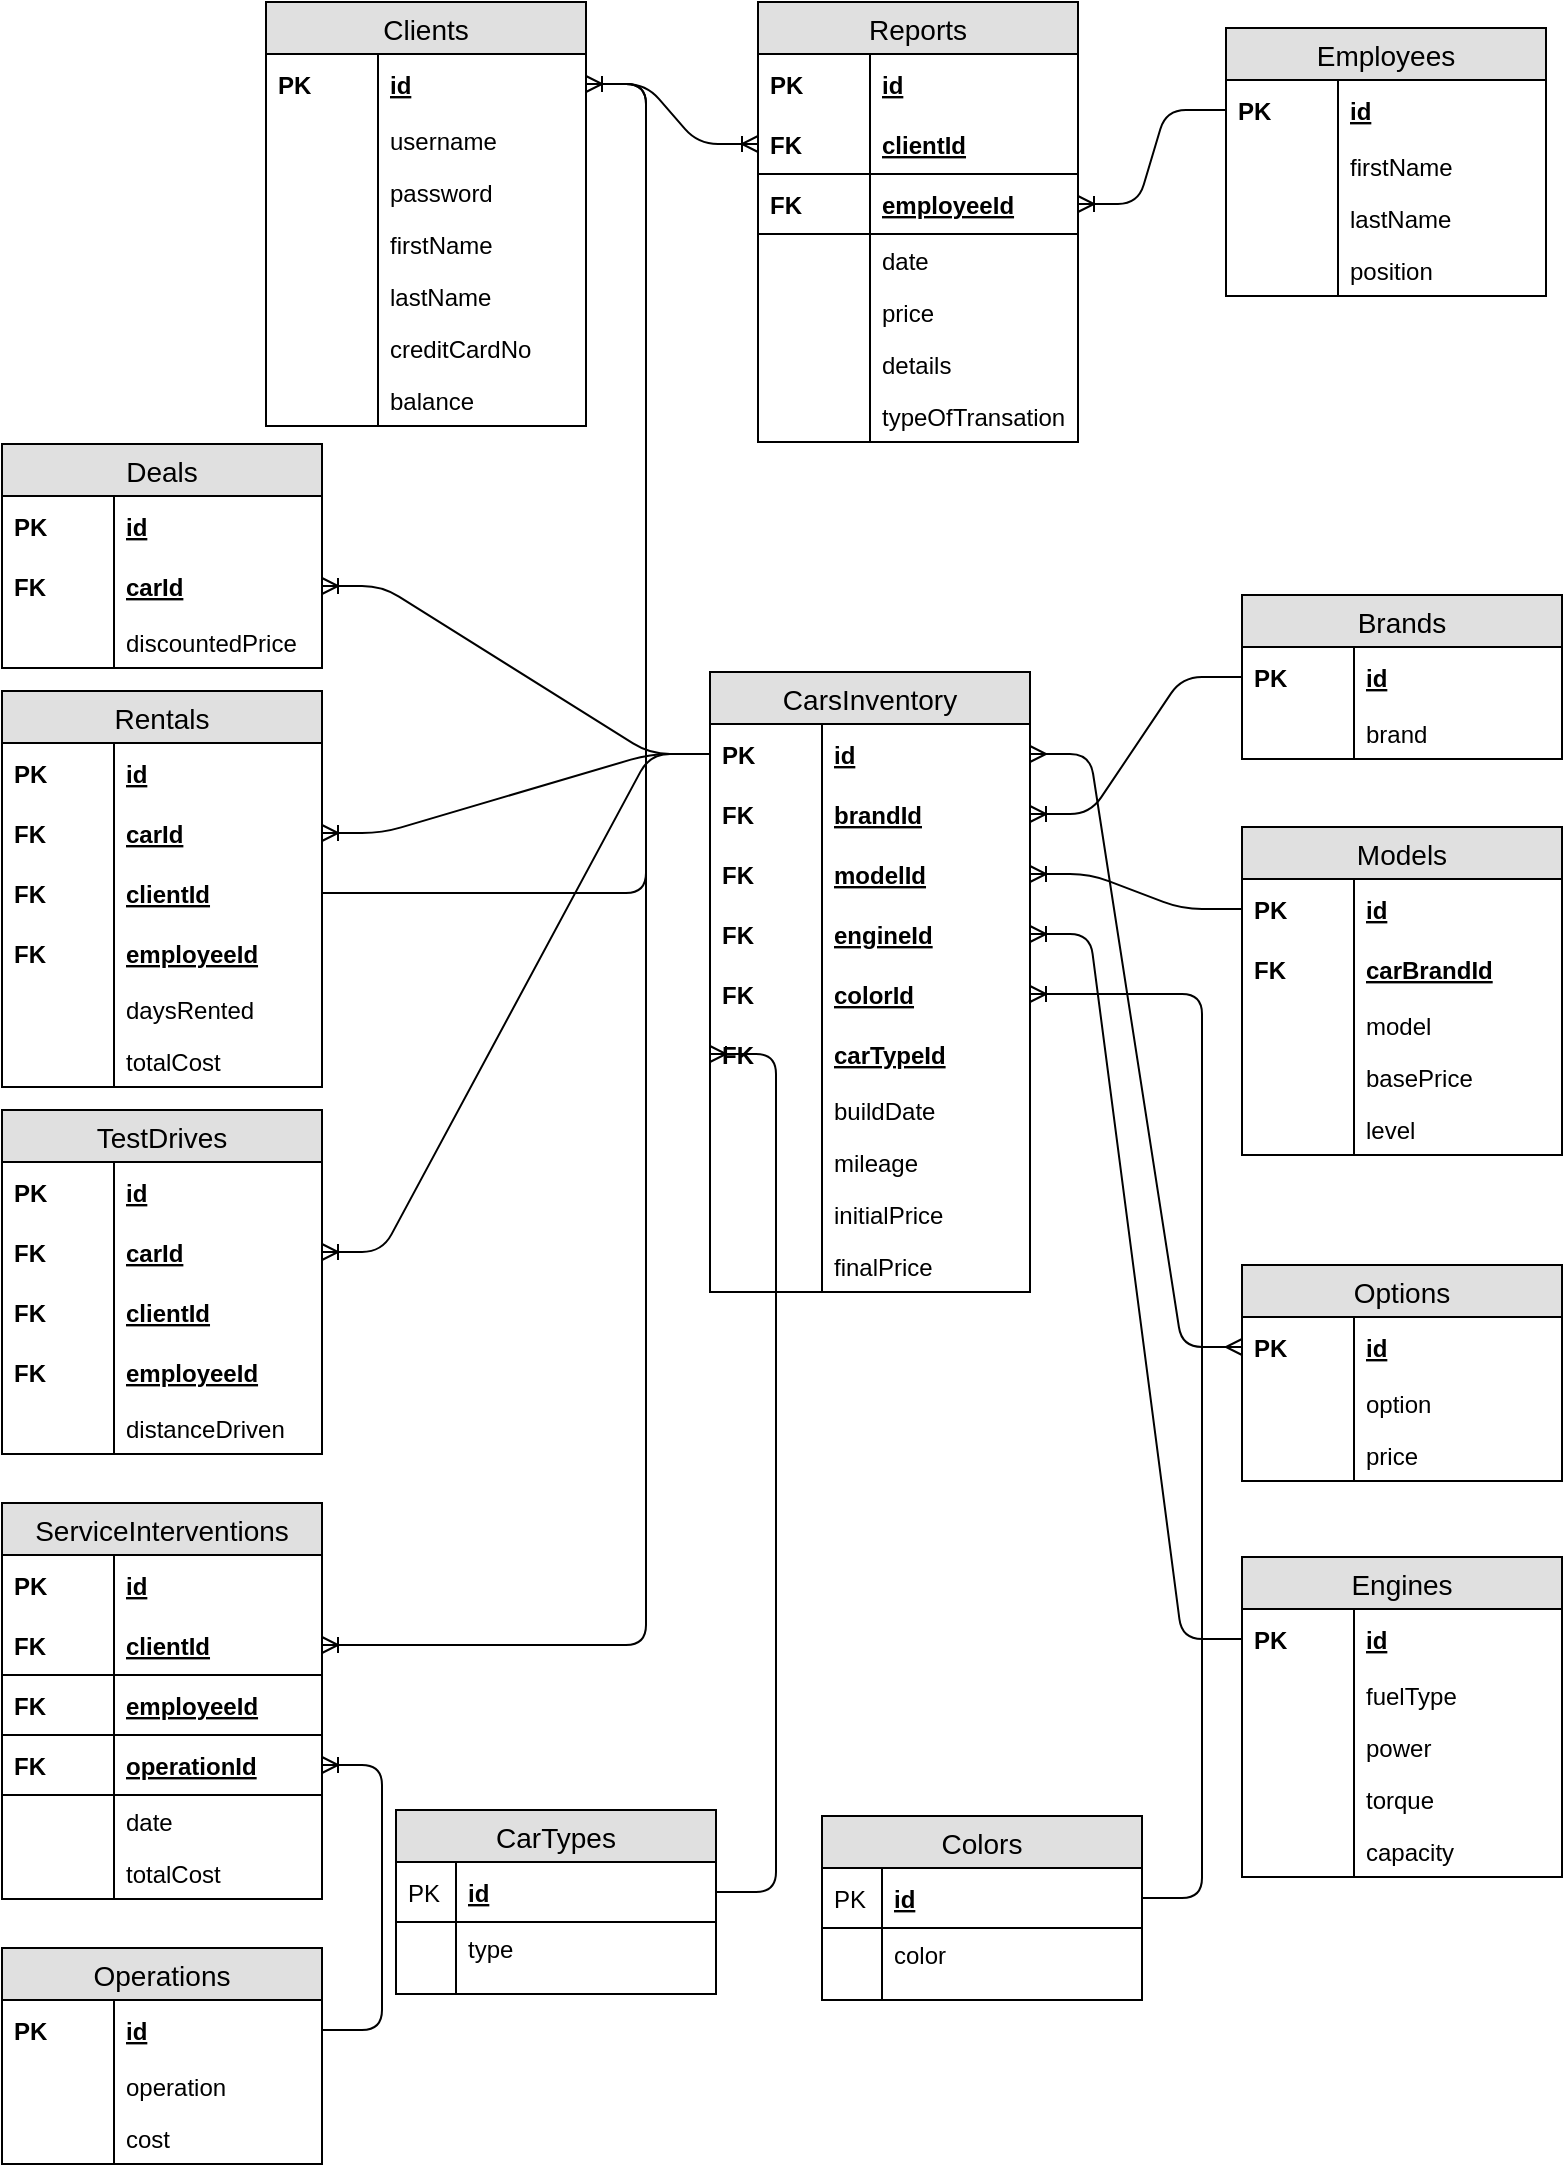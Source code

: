 <mxfile version="10.6.0" type="device"><diagram id="PD2JXmxA2P4d24bD0fUq" name="Page-1"><mxGraphModel dx="1394" dy="764" grid="1" gridSize="10" guides="1" tooltips="1" connect="1" arrows="1" fold="1" page="1" pageScale="1" pageWidth="850" pageHeight="1100" math="0" shadow="0"><root><mxCell id="0"/><mxCell id="1" parent="0"/><mxCell id="Fhsp72yUqhsoBognWgf3-1" value="Clients" style="swimlane;fontStyle=0;childLayout=stackLayout;horizontal=1;startSize=26;fillColor=#e0e0e0;horizontalStack=0;resizeParent=1;resizeParentMax=0;resizeLast=0;collapsible=1;marginBottom=0;swimlaneFillColor=#ffffff;align=center;fontSize=14;" parent="1" vertex="1"><mxGeometry x="170" y="10" width="160" height="212" as="geometry"/></mxCell><mxCell id="Fhsp72yUqhsoBognWgf3-2" value="id" style="shape=partialRectangle;top=0;left=0;right=0;bottom=0;align=left;verticalAlign=middle;fillColor=none;spacingLeft=60;spacingRight=4;overflow=hidden;rotatable=0;points=[[0,0.5],[1,0.5]];portConstraint=eastwest;dropTarget=0;fontStyle=5;fontSize=12;" parent="Fhsp72yUqhsoBognWgf3-1" vertex="1"><mxGeometry y="26" width="160" height="30" as="geometry"/></mxCell><mxCell id="Fhsp72yUqhsoBognWgf3-3" value="PK" style="shape=partialRectangle;fontStyle=1;top=0;left=0;bottom=0;fillColor=none;align=left;verticalAlign=middle;spacingLeft=4;spacingRight=4;overflow=hidden;rotatable=0;points=[];portConstraint=eastwest;part=1;fontSize=12;" parent="Fhsp72yUqhsoBognWgf3-2" vertex="1" connectable="0"><mxGeometry width="56" height="30" as="geometry"/></mxCell><mxCell id="Fhsp72yUqhsoBognWgf3-6" value="username" style="shape=partialRectangle;top=0;left=0;right=0;bottom=0;align=left;verticalAlign=top;fillColor=none;spacingLeft=60;spacingRight=4;overflow=hidden;rotatable=0;points=[[0,0.5],[1,0.5]];portConstraint=eastwest;dropTarget=0;fontSize=12;" parent="Fhsp72yUqhsoBognWgf3-1" vertex="1"><mxGeometry y="56" width="160" height="26" as="geometry"/></mxCell><mxCell id="Fhsp72yUqhsoBognWgf3-7" value="" style="shape=partialRectangle;top=0;left=0;bottom=0;fillColor=none;align=left;verticalAlign=top;spacingLeft=4;spacingRight=4;overflow=hidden;rotatable=0;points=[];portConstraint=eastwest;part=1;fontSize=12;" parent="Fhsp72yUqhsoBognWgf3-6" vertex="1" connectable="0"><mxGeometry width="56" height="26" as="geometry"/></mxCell><mxCell id="Fhsp72yUqhsoBognWgf3-10" value="password" style="shape=partialRectangle;top=0;left=0;right=0;bottom=0;align=left;verticalAlign=top;fillColor=none;spacingLeft=60;spacingRight=4;overflow=hidden;rotatable=0;points=[[0,0.5],[1,0.5]];portConstraint=eastwest;dropTarget=0;fontSize=12;" parent="Fhsp72yUqhsoBognWgf3-1" vertex="1"><mxGeometry y="82" width="160" height="26" as="geometry"/></mxCell><mxCell id="Fhsp72yUqhsoBognWgf3-11" value="" style="shape=partialRectangle;top=0;left=0;bottom=0;fillColor=none;align=left;verticalAlign=top;spacingLeft=4;spacingRight=4;overflow=hidden;rotatable=0;points=[];portConstraint=eastwest;part=1;fontSize=12;" parent="Fhsp72yUqhsoBognWgf3-10" vertex="1" connectable="0"><mxGeometry width="56" height="26" as="geometry"/></mxCell><mxCell id="Fhsp72yUqhsoBognWgf3-159" value="firstName" style="shape=partialRectangle;top=0;left=0;right=0;bottom=0;align=left;verticalAlign=top;fillColor=none;spacingLeft=60;spacingRight=4;overflow=hidden;rotatable=0;points=[[0,0.5],[1,0.5]];portConstraint=eastwest;dropTarget=0;fontSize=12;" parent="Fhsp72yUqhsoBognWgf3-1" vertex="1"><mxGeometry y="108" width="160" height="26" as="geometry"/></mxCell><mxCell id="Fhsp72yUqhsoBognWgf3-160" value="" style="shape=partialRectangle;top=0;left=0;bottom=0;fillColor=none;align=left;verticalAlign=top;spacingLeft=4;spacingRight=4;overflow=hidden;rotatable=0;points=[];portConstraint=eastwest;part=1;fontSize=12;" parent="Fhsp72yUqhsoBognWgf3-159" vertex="1" connectable="0"><mxGeometry width="56" height="26" as="geometry"/></mxCell><mxCell id="HRyBjz6gMj__E_Vn7siA-1" value="lastName" style="shape=partialRectangle;top=0;left=0;right=0;bottom=0;align=left;verticalAlign=top;fillColor=none;spacingLeft=60;spacingRight=4;overflow=hidden;rotatable=0;points=[[0,0.5],[1,0.5]];portConstraint=eastwest;dropTarget=0;fontSize=12;" parent="Fhsp72yUqhsoBognWgf3-1" vertex="1"><mxGeometry y="134" width="160" height="26" as="geometry"/></mxCell><mxCell id="HRyBjz6gMj__E_Vn7siA-2" value="" style="shape=partialRectangle;top=0;left=0;bottom=0;fillColor=none;align=left;verticalAlign=top;spacingLeft=4;spacingRight=4;overflow=hidden;rotatable=0;points=[];portConstraint=eastwest;part=1;fontSize=12;" parent="HRyBjz6gMj__E_Vn7siA-1" vertex="1" connectable="0"><mxGeometry width="56" height="26" as="geometry"/></mxCell><mxCell id="qZ3M2EoHxDgRzxnl5F9l-1" value="creditCardNo" style="shape=partialRectangle;top=0;left=0;right=0;bottom=0;align=left;verticalAlign=top;fillColor=none;spacingLeft=60;spacingRight=4;overflow=hidden;rotatable=0;points=[[0,0.5],[1,0.5]];portConstraint=eastwest;dropTarget=0;fontSize=12;" vertex="1" parent="Fhsp72yUqhsoBognWgf3-1"><mxGeometry y="160" width="160" height="26" as="geometry"/></mxCell><mxCell id="qZ3M2EoHxDgRzxnl5F9l-2" value="" style="shape=partialRectangle;top=0;left=0;bottom=0;fillColor=none;align=left;verticalAlign=top;spacingLeft=4;spacingRight=4;overflow=hidden;rotatable=0;points=[];portConstraint=eastwest;part=1;fontSize=12;" vertex="1" connectable="0" parent="qZ3M2EoHxDgRzxnl5F9l-1"><mxGeometry width="56" height="26" as="geometry"/></mxCell><mxCell id="qZ3M2EoHxDgRzxnl5F9l-3" value="balance" style="shape=partialRectangle;top=0;left=0;right=0;bottom=0;align=left;verticalAlign=top;fillColor=none;spacingLeft=60;spacingRight=4;overflow=hidden;rotatable=0;points=[[0,0.5],[1,0.5]];portConstraint=eastwest;dropTarget=0;fontSize=12;" vertex="1" parent="Fhsp72yUqhsoBognWgf3-1"><mxGeometry y="186" width="160" height="26" as="geometry"/></mxCell><mxCell id="qZ3M2EoHxDgRzxnl5F9l-4" value="" style="shape=partialRectangle;top=0;left=0;bottom=0;fillColor=none;align=left;verticalAlign=top;spacingLeft=4;spacingRight=4;overflow=hidden;rotatable=0;points=[];portConstraint=eastwest;part=1;fontSize=12;" vertex="1" connectable="0" parent="qZ3M2EoHxDgRzxnl5F9l-3"><mxGeometry width="56" height="26" as="geometry"/></mxCell><mxCell id="Fhsp72yUqhsoBognWgf3-12" value="Employees" style="swimlane;fontStyle=0;childLayout=stackLayout;horizontal=1;startSize=26;fillColor=#e0e0e0;horizontalStack=0;resizeParent=1;resizeParentMax=0;resizeLast=0;collapsible=1;marginBottom=0;swimlaneFillColor=#ffffff;align=center;fontSize=14;" parent="1" vertex="1"><mxGeometry x="650" y="23" width="160" height="134" as="geometry"/></mxCell><mxCell id="Fhsp72yUqhsoBognWgf3-13" value="id" style="shape=partialRectangle;top=0;left=0;right=0;bottom=0;align=left;verticalAlign=middle;fillColor=none;spacingLeft=60;spacingRight=4;overflow=hidden;rotatable=0;points=[[0,0.5],[1,0.5]];portConstraint=eastwest;dropTarget=0;fontStyle=5;fontSize=12;" parent="Fhsp72yUqhsoBognWgf3-12" vertex="1"><mxGeometry y="26" width="160" height="30" as="geometry"/></mxCell><mxCell id="Fhsp72yUqhsoBognWgf3-14" value="PK" style="shape=partialRectangle;fontStyle=1;top=0;left=0;bottom=0;fillColor=none;align=left;verticalAlign=middle;spacingLeft=4;spacingRight=4;overflow=hidden;rotatable=0;points=[];portConstraint=eastwest;part=1;fontSize=12;" parent="Fhsp72yUqhsoBognWgf3-13" vertex="1" connectable="0"><mxGeometry width="56" height="30" as="geometry"/></mxCell><mxCell id="Fhsp72yUqhsoBognWgf3-17" value="firstName" style="shape=partialRectangle;top=0;left=0;right=0;bottom=0;align=left;verticalAlign=top;fillColor=none;spacingLeft=60;spacingRight=4;overflow=hidden;rotatable=0;points=[[0,0.5],[1,0.5]];portConstraint=eastwest;dropTarget=0;fontSize=12;" parent="Fhsp72yUqhsoBognWgf3-12" vertex="1"><mxGeometry y="56" width="160" height="26" as="geometry"/></mxCell><mxCell id="Fhsp72yUqhsoBognWgf3-18" value="" style="shape=partialRectangle;top=0;left=0;bottom=0;fillColor=none;align=left;verticalAlign=top;spacingLeft=4;spacingRight=4;overflow=hidden;rotatable=0;points=[];portConstraint=eastwest;part=1;fontSize=12;" parent="Fhsp72yUqhsoBognWgf3-17" vertex="1" connectable="0"><mxGeometry width="56" height="26" as="geometry"/></mxCell><mxCell id="Fhsp72yUqhsoBognWgf3-19" value="lastName" style="shape=partialRectangle;top=0;left=0;right=0;bottom=0;align=left;verticalAlign=top;fillColor=none;spacingLeft=60;spacingRight=4;overflow=hidden;rotatable=0;points=[[0,0.5],[1,0.5]];portConstraint=eastwest;dropTarget=0;fontSize=12;" parent="Fhsp72yUqhsoBognWgf3-12" vertex="1"><mxGeometry y="82" width="160" height="26" as="geometry"/></mxCell><mxCell id="Fhsp72yUqhsoBognWgf3-20" value="" style="shape=partialRectangle;top=0;left=0;bottom=0;fillColor=none;align=left;verticalAlign=top;spacingLeft=4;spacingRight=4;overflow=hidden;rotatable=0;points=[];portConstraint=eastwest;part=1;fontSize=12;" parent="Fhsp72yUqhsoBognWgf3-19" vertex="1" connectable="0"><mxGeometry width="56" height="26" as="geometry"/></mxCell><mxCell id="HRyBjz6gMj__E_Vn7siA-3" value="position" style="shape=partialRectangle;top=0;left=0;right=0;bottom=0;align=left;verticalAlign=top;fillColor=none;spacingLeft=60;spacingRight=4;overflow=hidden;rotatable=0;points=[[0,0.5],[1,0.5]];portConstraint=eastwest;dropTarget=0;fontSize=12;" parent="Fhsp72yUqhsoBognWgf3-12" vertex="1"><mxGeometry y="108" width="160" height="26" as="geometry"/></mxCell><mxCell id="HRyBjz6gMj__E_Vn7siA-4" value="" style="shape=partialRectangle;top=0;left=0;bottom=0;fillColor=none;align=left;verticalAlign=top;spacingLeft=4;spacingRight=4;overflow=hidden;rotatable=0;points=[];portConstraint=eastwest;part=1;fontSize=12;" parent="HRyBjz6gMj__E_Vn7siA-3" vertex="1" connectable="0"><mxGeometry width="56" height="26" as="geometry"/></mxCell><mxCell id="Fhsp72yUqhsoBognWgf3-21" value="CarsInventory" style="swimlane;fontStyle=0;childLayout=stackLayout;horizontal=1;startSize=26;fillColor=#e0e0e0;horizontalStack=0;resizeParent=1;resizeParentMax=0;resizeLast=0;collapsible=1;marginBottom=0;swimlaneFillColor=#ffffff;align=center;fontSize=14;" parent="1" vertex="1"><mxGeometry x="392" y="345" width="160" height="310" as="geometry"/></mxCell><mxCell id="Fhsp72yUqhsoBognWgf3-22" value="id" style="shape=partialRectangle;top=0;left=0;right=0;bottom=0;align=left;verticalAlign=middle;fillColor=none;spacingLeft=60;spacingRight=4;overflow=hidden;rotatable=0;points=[[0,0.5],[1,0.5]];portConstraint=eastwest;dropTarget=0;fontStyle=5;fontSize=12;" parent="Fhsp72yUqhsoBognWgf3-21" vertex="1"><mxGeometry y="26" width="160" height="30" as="geometry"/></mxCell><mxCell id="Fhsp72yUqhsoBognWgf3-23" value="PK" style="shape=partialRectangle;fontStyle=1;top=0;left=0;bottom=0;fillColor=none;align=left;verticalAlign=middle;spacingLeft=4;spacingRight=4;overflow=hidden;rotatable=0;points=[];portConstraint=eastwest;part=1;fontSize=12;" parent="Fhsp72yUqhsoBognWgf3-22" vertex="1" connectable="0"><mxGeometry width="56" height="30" as="geometry"/></mxCell><mxCell id="Fhsp72yUqhsoBognWgf3-57" value="brandId" style="shape=partialRectangle;top=0;left=0;right=0;bottom=0;align=left;verticalAlign=middle;fillColor=none;spacingLeft=60;spacingRight=4;overflow=hidden;rotatable=0;points=[[0,0.5],[1,0.5]];portConstraint=eastwest;dropTarget=0;fontStyle=5;fontSize=12;" parent="Fhsp72yUqhsoBognWgf3-21" vertex="1"><mxGeometry y="56" width="160" height="30" as="geometry"/></mxCell><mxCell id="Fhsp72yUqhsoBognWgf3-58" value="FK" style="shape=partialRectangle;fontStyle=1;top=0;left=0;bottom=0;fillColor=none;align=left;verticalAlign=middle;spacingLeft=4;spacingRight=4;overflow=hidden;rotatable=0;points=[];portConstraint=eastwest;part=1;fontSize=12;" parent="Fhsp72yUqhsoBognWgf3-57" vertex="1" connectable="0"><mxGeometry width="56" height="30" as="geometry"/></mxCell><mxCell id="Fhsp72yUqhsoBognWgf3-59" value="modelId" style="shape=partialRectangle;top=0;left=0;right=0;bottom=0;align=left;verticalAlign=middle;fillColor=none;spacingLeft=60;spacingRight=4;overflow=hidden;rotatable=0;points=[[0,0.5],[1,0.5]];portConstraint=eastwest;dropTarget=0;fontStyle=5;fontSize=12;" parent="Fhsp72yUqhsoBognWgf3-21" vertex="1"><mxGeometry y="86" width="160" height="30" as="geometry"/></mxCell><mxCell id="Fhsp72yUqhsoBognWgf3-60" value="FK" style="shape=partialRectangle;fontStyle=1;top=0;left=0;bottom=0;fillColor=none;align=left;verticalAlign=middle;spacingLeft=4;spacingRight=4;overflow=hidden;rotatable=0;points=[];portConstraint=eastwest;part=1;fontSize=12;" parent="Fhsp72yUqhsoBognWgf3-59" vertex="1" connectable="0"><mxGeometry width="56" height="30" as="geometry"/></mxCell><mxCell id="Fhsp72yUqhsoBognWgf3-61" value="engineId" style="shape=partialRectangle;top=0;left=0;right=0;bottom=0;align=left;verticalAlign=middle;fillColor=none;spacingLeft=60;spacingRight=4;overflow=hidden;rotatable=0;points=[[0,0.5],[1,0.5]];portConstraint=eastwest;dropTarget=0;fontStyle=5;fontSize=12;" parent="Fhsp72yUqhsoBognWgf3-21" vertex="1"><mxGeometry y="116" width="160" height="30" as="geometry"/></mxCell><mxCell id="Fhsp72yUqhsoBognWgf3-62" value="FK" style="shape=partialRectangle;fontStyle=1;top=0;left=0;bottom=0;fillColor=none;align=left;verticalAlign=middle;spacingLeft=4;spacingRight=4;overflow=hidden;rotatable=0;points=[];portConstraint=eastwest;part=1;fontSize=12;" parent="Fhsp72yUqhsoBognWgf3-61" vertex="1" connectable="0"><mxGeometry width="56" height="30" as="geometry"/></mxCell><mxCell id="Fhsp72yUqhsoBognWgf3-76" value="colorId" style="shape=partialRectangle;top=0;left=0;right=0;bottom=0;align=left;verticalAlign=middle;fillColor=none;spacingLeft=60;spacingRight=4;overflow=hidden;rotatable=0;points=[[0,0.5],[1,0.5]];portConstraint=eastwest;dropTarget=0;fontStyle=5;fontSize=12;" parent="Fhsp72yUqhsoBognWgf3-21" vertex="1"><mxGeometry y="146" width="160" height="30" as="geometry"/></mxCell><mxCell id="Fhsp72yUqhsoBognWgf3-77" value="FK" style="shape=partialRectangle;fontStyle=1;top=0;left=0;bottom=0;fillColor=none;align=left;verticalAlign=middle;spacingLeft=4;spacingRight=4;overflow=hidden;rotatable=0;points=[];portConstraint=eastwest;part=1;fontSize=12;" parent="Fhsp72yUqhsoBognWgf3-76" vertex="1" connectable="0"><mxGeometry width="56" height="30" as="geometry"/></mxCell><mxCell id="Fhsp72yUqhsoBognWgf3-78" value="carTypeId" style="shape=partialRectangle;top=0;left=0;right=0;bottom=0;align=left;verticalAlign=middle;fillColor=none;spacingLeft=60;spacingRight=4;overflow=hidden;rotatable=0;points=[[0,0.5],[1,0.5]];portConstraint=eastwest;dropTarget=0;fontStyle=5;fontSize=12;" parent="Fhsp72yUqhsoBognWgf3-21" vertex="1"><mxGeometry y="176" width="160" height="30" as="geometry"/></mxCell><mxCell id="Fhsp72yUqhsoBognWgf3-79" value="FK" style="shape=partialRectangle;fontStyle=1;top=0;left=0;bottom=0;fillColor=none;align=left;verticalAlign=middle;spacingLeft=4;spacingRight=4;overflow=hidden;rotatable=0;points=[];portConstraint=eastwest;part=1;fontSize=12;" parent="Fhsp72yUqhsoBognWgf3-78" vertex="1" connectable="0"><mxGeometry width="56" height="30" as="geometry"/></mxCell><mxCell id="Fhsp72yUqhsoBognWgf3-26" value="buildDate" style="shape=partialRectangle;top=0;left=0;right=0;bottom=0;align=left;verticalAlign=top;fillColor=none;spacingLeft=60;spacingRight=4;overflow=hidden;rotatable=0;points=[[0,0.5],[1,0.5]];portConstraint=eastwest;dropTarget=0;fontSize=12;" parent="Fhsp72yUqhsoBognWgf3-21" vertex="1"><mxGeometry y="206" width="160" height="26" as="geometry"/></mxCell><mxCell id="Fhsp72yUqhsoBognWgf3-27" value="" style="shape=partialRectangle;top=0;left=0;bottom=0;fillColor=none;align=left;verticalAlign=top;spacingLeft=4;spacingRight=4;overflow=hidden;rotatable=0;points=[];portConstraint=eastwest;part=1;fontSize=12;" parent="Fhsp72yUqhsoBognWgf3-26" vertex="1" connectable="0"><mxGeometry width="56" height="26" as="geometry"/></mxCell><mxCell id="Fhsp72yUqhsoBognWgf3-74" value="mileage" style="shape=partialRectangle;top=0;left=0;right=0;bottom=0;align=left;verticalAlign=top;fillColor=none;spacingLeft=60;spacingRight=4;overflow=hidden;rotatable=0;points=[[0,0.5],[1,0.5]];portConstraint=eastwest;dropTarget=0;fontSize=12;" parent="Fhsp72yUqhsoBognWgf3-21" vertex="1"><mxGeometry y="232" width="160" height="26" as="geometry"/></mxCell><mxCell id="Fhsp72yUqhsoBognWgf3-75" value="" style="shape=partialRectangle;top=0;left=0;bottom=0;fillColor=none;align=left;verticalAlign=top;spacingLeft=4;spacingRight=4;overflow=hidden;rotatable=0;points=[];portConstraint=eastwest;part=1;fontSize=12;" parent="Fhsp72yUqhsoBognWgf3-74" vertex="1" connectable="0"><mxGeometry width="56" height="26" as="geometry"/></mxCell><mxCell id="Fhsp72yUqhsoBognWgf3-80" value="initialPrice" style="shape=partialRectangle;top=0;left=0;right=0;bottom=0;align=left;verticalAlign=top;fillColor=none;spacingLeft=60;spacingRight=4;overflow=hidden;rotatable=0;points=[[0,0.5],[1,0.5]];portConstraint=eastwest;dropTarget=0;fontSize=12;" parent="Fhsp72yUqhsoBognWgf3-21" vertex="1"><mxGeometry y="258" width="160" height="26" as="geometry"/></mxCell><mxCell id="Fhsp72yUqhsoBognWgf3-81" value="" style="shape=partialRectangle;top=0;left=0;bottom=0;fillColor=none;align=left;verticalAlign=top;spacingLeft=4;spacingRight=4;overflow=hidden;rotatable=0;points=[];portConstraint=eastwest;part=1;fontSize=12;" parent="Fhsp72yUqhsoBognWgf3-80" vertex="1" connectable="0"><mxGeometry width="56" height="26" as="geometry"/></mxCell><mxCell id="Fhsp72yUqhsoBognWgf3-82" value="finalPrice" style="shape=partialRectangle;top=0;left=0;right=0;bottom=0;align=left;verticalAlign=top;fillColor=none;spacingLeft=60;spacingRight=4;overflow=hidden;rotatable=0;points=[[0,0.5],[1,0.5]];portConstraint=eastwest;dropTarget=0;fontSize=12;" parent="Fhsp72yUqhsoBognWgf3-21" vertex="1"><mxGeometry y="284" width="160" height="26" as="geometry"/></mxCell><mxCell id="Fhsp72yUqhsoBognWgf3-83" value="" style="shape=partialRectangle;top=0;left=0;bottom=0;fillColor=none;align=left;verticalAlign=top;spacingLeft=4;spacingRight=4;overflow=hidden;rotatable=0;points=[];portConstraint=eastwest;part=1;fontSize=12;" parent="Fhsp72yUqhsoBognWgf3-82" vertex="1" connectable="0"><mxGeometry width="56" height="26" as="geometry"/></mxCell><mxCell id="Fhsp72yUqhsoBognWgf3-28" value="Brands" style="swimlane;fontStyle=0;childLayout=stackLayout;horizontal=1;startSize=26;fillColor=#e0e0e0;horizontalStack=0;resizeParent=1;resizeParentMax=0;resizeLast=0;collapsible=1;marginBottom=0;swimlaneFillColor=#ffffff;align=center;fontSize=14;" parent="1" vertex="1"><mxGeometry x="658" y="306.5" width="160" height="82" as="geometry"/></mxCell><mxCell id="Fhsp72yUqhsoBognWgf3-29" value="id" style="shape=partialRectangle;top=0;left=0;right=0;bottom=0;align=left;verticalAlign=middle;fillColor=none;spacingLeft=60;spacingRight=4;overflow=hidden;rotatable=0;points=[[0,0.5],[1,0.5]];portConstraint=eastwest;dropTarget=0;fontStyle=5;fontSize=12;" parent="Fhsp72yUqhsoBognWgf3-28" vertex="1"><mxGeometry y="26" width="160" height="30" as="geometry"/></mxCell><mxCell id="Fhsp72yUqhsoBognWgf3-30" value="PK" style="shape=partialRectangle;fontStyle=1;top=0;left=0;bottom=0;fillColor=none;align=left;verticalAlign=middle;spacingLeft=4;spacingRight=4;overflow=hidden;rotatable=0;points=[];portConstraint=eastwest;part=1;fontSize=12;" parent="Fhsp72yUqhsoBognWgf3-29" vertex="1" connectable="0"><mxGeometry width="56" height="30" as="geometry"/></mxCell><mxCell id="Fhsp72yUqhsoBognWgf3-33" value="brand" style="shape=partialRectangle;top=0;left=0;right=0;bottom=0;align=left;verticalAlign=top;fillColor=none;spacingLeft=60;spacingRight=4;overflow=hidden;rotatable=0;points=[[0,0.5],[1,0.5]];portConstraint=eastwest;dropTarget=0;fontSize=12;" parent="Fhsp72yUqhsoBognWgf3-28" vertex="1"><mxGeometry y="56" width="160" height="26" as="geometry"/></mxCell><mxCell id="Fhsp72yUqhsoBognWgf3-34" value="" style="shape=partialRectangle;top=0;left=0;bottom=0;fillColor=none;align=left;verticalAlign=top;spacingLeft=4;spacingRight=4;overflow=hidden;rotatable=0;points=[];portConstraint=eastwest;part=1;fontSize=12;" parent="Fhsp72yUqhsoBognWgf3-33" vertex="1" connectable="0"><mxGeometry width="56" height="26" as="geometry"/></mxCell><mxCell id="Fhsp72yUqhsoBognWgf3-35" value="Models" style="swimlane;fontStyle=0;childLayout=stackLayout;horizontal=1;startSize=26;fillColor=#e0e0e0;horizontalStack=0;resizeParent=1;resizeParentMax=0;resizeLast=0;collapsible=1;marginBottom=0;swimlaneFillColor=#ffffff;align=center;fontSize=14;" parent="1" vertex="1"><mxGeometry x="658" y="422.5" width="160" height="164" as="geometry"/></mxCell><mxCell id="Fhsp72yUqhsoBognWgf3-36" value="id" style="shape=partialRectangle;top=0;left=0;right=0;bottom=0;align=left;verticalAlign=middle;fillColor=none;spacingLeft=60;spacingRight=4;overflow=hidden;rotatable=0;points=[[0,0.5],[1,0.5]];portConstraint=eastwest;dropTarget=0;fontStyle=5;fontSize=12;" parent="Fhsp72yUqhsoBognWgf3-35" vertex="1"><mxGeometry y="26" width="160" height="30" as="geometry"/></mxCell><mxCell id="Fhsp72yUqhsoBognWgf3-37" value="PK" style="shape=partialRectangle;fontStyle=1;top=0;left=0;bottom=0;fillColor=none;align=left;verticalAlign=middle;spacingLeft=4;spacingRight=4;overflow=hidden;rotatable=0;points=[];portConstraint=eastwest;part=1;fontSize=12;" parent="Fhsp72yUqhsoBognWgf3-36" vertex="1" connectable="0"><mxGeometry width="56" height="30" as="geometry"/></mxCell><mxCell id="Fhsp72yUqhsoBognWgf3-42" value="carBrandId" style="shape=partialRectangle;top=0;left=0;right=0;bottom=0;align=left;verticalAlign=middle;fillColor=none;spacingLeft=60;spacingRight=4;overflow=hidden;rotatable=0;points=[[0,0.5],[1,0.5]];portConstraint=eastwest;dropTarget=0;fontStyle=5;fontSize=12;" parent="Fhsp72yUqhsoBognWgf3-35" vertex="1"><mxGeometry y="56" width="160" height="30" as="geometry"/></mxCell><mxCell id="Fhsp72yUqhsoBognWgf3-43" value="FK" style="shape=partialRectangle;fontStyle=1;top=0;left=0;bottom=0;fillColor=none;align=left;verticalAlign=middle;spacingLeft=4;spacingRight=4;overflow=hidden;rotatable=0;points=[];portConstraint=eastwest;part=1;fontSize=12;" parent="Fhsp72yUqhsoBognWgf3-42" vertex="1" connectable="0"><mxGeometry width="56" height="30" as="geometry"/></mxCell><mxCell id="Fhsp72yUqhsoBognWgf3-40" value="model" style="shape=partialRectangle;top=0;left=0;right=0;bottom=0;align=left;verticalAlign=top;fillColor=none;spacingLeft=60;spacingRight=4;overflow=hidden;rotatable=0;points=[[0,0.5],[1,0.5]];portConstraint=eastwest;dropTarget=0;fontSize=12;" parent="Fhsp72yUqhsoBognWgf3-35" vertex="1"><mxGeometry y="86" width="160" height="26" as="geometry"/></mxCell><mxCell id="Fhsp72yUqhsoBognWgf3-41" value="" style="shape=partialRectangle;top=0;left=0;bottom=0;fillColor=none;align=left;verticalAlign=top;spacingLeft=4;spacingRight=4;overflow=hidden;rotatable=0;points=[];portConstraint=eastwest;part=1;fontSize=12;" parent="Fhsp72yUqhsoBognWgf3-40" vertex="1" connectable="0"><mxGeometry width="56" height="26" as="geometry"/></mxCell><mxCell id="Fhsp72yUqhsoBognWgf3-150" value="basePrice" style="shape=partialRectangle;top=0;left=0;right=0;bottom=0;align=left;verticalAlign=top;fillColor=none;spacingLeft=60;spacingRight=4;overflow=hidden;rotatable=0;points=[[0,0.5],[1,0.5]];portConstraint=eastwest;dropTarget=0;fontSize=12;" parent="Fhsp72yUqhsoBognWgf3-35" vertex="1"><mxGeometry y="112" width="160" height="26" as="geometry"/></mxCell><mxCell id="Fhsp72yUqhsoBognWgf3-151" value="" style="shape=partialRectangle;top=0;left=0;bottom=0;fillColor=none;align=left;verticalAlign=top;spacingLeft=4;spacingRight=4;overflow=hidden;rotatable=0;points=[];portConstraint=eastwest;part=1;fontSize=12;" parent="Fhsp72yUqhsoBognWgf3-150" vertex="1" connectable="0"><mxGeometry width="56" height="26" as="geometry"/></mxCell><mxCell id="hEeUkQc88H67avdMXDCV-1" value="level" style="shape=partialRectangle;top=0;left=0;right=0;bottom=0;align=left;verticalAlign=top;fillColor=none;spacingLeft=60;spacingRight=4;overflow=hidden;rotatable=0;points=[[0,0.5],[1,0.5]];portConstraint=eastwest;dropTarget=0;fontSize=12;" parent="Fhsp72yUqhsoBognWgf3-35" vertex="1"><mxGeometry y="138" width="160" height="26" as="geometry"/></mxCell><mxCell id="hEeUkQc88H67avdMXDCV-2" value="" style="shape=partialRectangle;top=0;left=0;bottom=0;fillColor=none;align=left;verticalAlign=top;spacingLeft=4;spacingRight=4;overflow=hidden;rotatable=0;points=[];portConstraint=eastwest;part=1;fontSize=12;" parent="hEeUkQc88H67avdMXDCV-1" vertex="1" connectable="0"><mxGeometry width="56" height="26" as="geometry"/></mxCell><mxCell id="Fhsp72yUqhsoBognWgf3-44" value="Options" style="swimlane;fontStyle=0;childLayout=stackLayout;horizontal=1;startSize=26;fillColor=#e0e0e0;horizontalStack=0;resizeParent=1;resizeParentMax=0;resizeLast=0;collapsible=1;marginBottom=0;swimlaneFillColor=#ffffff;align=center;fontSize=14;" parent="1" vertex="1"><mxGeometry x="658" y="641.5" width="160" height="108" as="geometry"/></mxCell><mxCell id="Fhsp72yUqhsoBognWgf3-45" value="id" style="shape=partialRectangle;top=0;left=0;right=0;bottom=0;align=left;verticalAlign=middle;fillColor=none;spacingLeft=60;spacingRight=4;overflow=hidden;rotatable=0;points=[[0,0.5],[1,0.5]];portConstraint=eastwest;dropTarget=0;fontStyle=5;fontSize=12;" parent="Fhsp72yUqhsoBognWgf3-44" vertex="1"><mxGeometry y="26" width="160" height="30" as="geometry"/></mxCell><mxCell id="Fhsp72yUqhsoBognWgf3-46" value="PK" style="shape=partialRectangle;fontStyle=1;top=0;left=0;bottom=0;fillColor=none;align=left;verticalAlign=middle;spacingLeft=4;spacingRight=4;overflow=hidden;rotatable=0;points=[];portConstraint=eastwest;part=1;fontSize=12;" parent="Fhsp72yUqhsoBognWgf3-45" vertex="1" connectable="0"><mxGeometry width="56" height="30" as="geometry"/></mxCell><mxCell id="Fhsp72yUqhsoBognWgf3-49" value="option" style="shape=partialRectangle;top=0;left=0;right=0;bottom=0;align=left;verticalAlign=top;fillColor=none;spacingLeft=60;spacingRight=4;overflow=hidden;rotatable=0;points=[[0,0.5],[1,0.5]];portConstraint=eastwest;dropTarget=0;fontSize=12;" parent="Fhsp72yUqhsoBognWgf3-44" vertex="1"><mxGeometry y="56" width="160" height="26" as="geometry"/></mxCell><mxCell id="Fhsp72yUqhsoBognWgf3-50" value="" style="shape=partialRectangle;top=0;left=0;bottom=0;fillColor=none;align=left;verticalAlign=top;spacingLeft=4;spacingRight=4;overflow=hidden;rotatable=0;points=[];portConstraint=eastwest;part=1;fontSize=12;" parent="Fhsp72yUqhsoBognWgf3-49" vertex="1" connectable="0"><mxGeometry width="56" height="26" as="geometry"/></mxCell><mxCell id="Fhsp72yUqhsoBognWgf3-51" value="price" style="shape=partialRectangle;top=0;left=0;right=0;bottom=0;align=left;verticalAlign=top;fillColor=none;spacingLeft=60;spacingRight=4;overflow=hidden;rotatable=0;points=[[0,0.5],[1,0.5]];portConstraint=eastwest;dropTarget=0;fontSize=12;" parent="Fhsp72yUqhsoBognWgf3-44" vertex="1"><mxGeometry y="82" width="160" height="26" as="geometry"/></mxCell><mxCell id="Fhsp72yUqhsoBognWgf3-52" value="" style="shape=partialRectangle;top=0;left=0;bottom=0;fillColor=none;align=left;verticalAlign=top;spacingLeft=4;spacingRight=4;overflow=hidden;rotatable=0;points=[];portConstraint=eastwest;part=1;fontSize=12;" parent="Fhsp72yUqhsoBognWgf3-51" vertex="1" connectable="0"><mxGeometry width="56" height="26" as="geometry"/></mxCell><mxCell id="Fhsp72yUqhsoBognWgf3-84" value="Deals" style="swimlane;fontStyle=0;childLayout=stackLayout;horizontal=1;startSize=26;fillColor=#e0e0e0;horizontalStack=0;resizeParent=1;resizeParentMax=0;resizeLast=0;collapsible=1;marginBottom=0;swimlaneFillColor=#ffffff;align=center;fontSize=14;" parent="1" vertex="1"><mxGeometry x="38" y="231" width="160" height="112" as="geometry"/></mxCell><mxCell id="Fhsp72yUqhsoBognWgf3-85" value="id" style="shape=partialRectangle;top=0;left=0;right=0;bottom=0;align=left;verticalAlign=middle;fillColor=none;spacingLeft=60;spacingRight=4;overflow=hidden;rotatable=0;points=[[0,0.5],[1,0.5]];portConstraint=eastwest;dropTarget=0;fontStyle=5;fontSize=12;" parent="Fhsp72yUqhsoBognWgf3-84" vertex="1"><mxGeometry y="26" width="160" height="30" as="geometry"/></mxCell><mxCell id="Fhsp72yUqhsoBognWgf3-86" value="PK" style="shape=partialRectangle;fontStyle=1;top=0;left=0;bottom=0;fillColor=none;align=left;verticalAlign=middle;spacingLeft=4;spacingRight=4;overflow=hidden;rotatable=0;points=[];portConstraint=eastwest;part=1;fontSize=12;" parent="Fhsp72yUqhsoBognWgf3-85" vertex="1" connectable="0"><mxGeometry width="56" height="30" as="geometry"/></mxCell><mxCell id="Fhsp72yUqhsoBognWgf3-98" value="carId" style="shape=partialRectangle;top=0;left=0;right=0;bottom=0;align=left;verticalAlign=middle;fillColor=none;spacingLeft=60;spacingRight=4;overflow=hidden;rotatable=0;points=[[0,0.5],[1,0.5]];portConstraint=eastwest;dropTarget=0;fontStyle=5;fontSize=12;" parent="Fhsp72yUqhsoBognWgf3-84" vertex="1"><mxGeometry y="56" width="160" height="30" as="geometry"/></mxCell><mxCell id="Fhsp72yUqhsoBognWgf3-99" value="FK" style="shape=partialRectangle;fontStyle=1;top=0;left=0;bottom=0;fillColor=none;align=left;verticalAlign=middle;spacingLeft=4;spacingRight=4;overflow=hidden;rotatable=0;points=[];portConstraint=eastwest;part=1;fontSize=12;" parent="Fhsp72yUqhsoBognWgf3-98" vertex="1" connectable="0"><mxGeometry width="56" height="30" as="geometry"/></mxCell><mxCell id="Fhsp72yUqhsoBognWgf3-89" value="discountedPrice" style="shape=partialRectangle;top=0;left=0;right=0;bottom=0;align=left;verticalAlign=top;fillColor=none;spacingLeft=60;spacingRight=4;overflow=hidden;rotatable=0;points=[[0,0.5],[1,0.5]];portConstraint=eastwest;dropTarget=0;fontSize=12;" parent="Fhsp72yUqhsoBognWgf3-84" vertex="1"><mxGeometry y="86" width="160" height="26" as="geometry"/></mxCell><mxCell id="Fhsp72yUqhsoBognWgf3-90" value="" style="shape=partialRectangle;top=0;left=0;bottom=0;fillColor=none;align=left;verticalAlign=top;spacingLeft=4;spacingRight=4;overflow=hidden;rotatable=0;points=[];portConstraint=eastwest;part=1;fontSize=12;" parent="Fhsp72yUqhsoBognWgf3-89" vertex="1" connectable="0"><mxGeometry width="56" height="26" as="geometry"/></mxCell><mxCell id="Fhsp72yUqhsoBognWgf3-91" value="Rentals" style="swimlane;fontStyle=0;childLayout=stackLayout;horizontal=1;startSize=26;fillColor=#e0e0e0;horizontalStack=0;resizeParent=1;resizeParentMax=0;resizeLast=0;collapsible=1;marginBottom=0;swimlaneFillColor=#ffffff;align=center;fontSize=14;" parent="1" vertex="1"><mxGeometry x="38" y="354.5" width="160" height="198" as="geometry"/></mxCell><mxCell id="Fhsp72yUqhsoBognWgf3-92" value="id" style="shape=partialRectangle;top=0;left=0;right=0;bottom=0;align=left;verticalAlign=middle;fillColor=none;spacingLeft=60;spacingRight=4;overflow=hidden;rotatable=0;points=[[0,0.5],[1,0.5]];portConstraint=eastwest;dropTarget=0;fontStyle=5;fontSize=12;" parent="Fhsp72yUqhsoBognWgf3-91" vertex="1"><mxGeometry y="26" width="160" height="30" as="geometry"/></mxCell><mxCell id="Fhsp72yUqhsoBognWgf3-93" value="PK" style="shape=partialRectangle;fontStyle=1;top=0;left=0;bottom=0;fillColor=none;align=left;verticalAlign=middle;spacingLeft=4;spacingRight=4;overflow=hidden;rotatable=0;points=[];portConstraint=eastwest;part=1;fontSize=12;" parent="Fhsp72yUqhsoBognWgf3-92" vertex="1" connectable="0"><mxGeometry width="56" height="30" as="geometry"/></mxCell><mxCell id="Fhsp72yUqhsoBognWgf3-100" value="carId" style="shape=partialRectangle;top=0;left=0;right=0;bottom=0;align=left;verticalAlign=middle;fillColor=none;spacingLeft=60;spacingRight=4;overflow=hidden;rotatable=0;points=[[0,0.5],[1,0.5]];portConstraint=eastwest;dropTarget=0;fontStyle=5;fontSize=12;" parent="Fhsp72yUqhsoBognWgf3-91" vertex="1"><mxGeometry y="56" width="160" height="30" as="geometry"/></mxCell><mxCell id="Fhsp72yUqhsoBognWgf3-101" value="FK" style="shape=partialRectangle;fontStyle=1;top=0;left=0;bottom=0;fillColor=none;align=left;verticalAlign=middle;spacingLeft=4;spacingRight=4;overflow=hidden;rotatable=0;points=[];portConstraint=eastwest;part=1;fontSize=12;" parent="Fhsp72yUqhsoBognWgf3-100" vertex="1" connectable="0"><mxGeometry width="56" height="30" as="geometry"/></mxCell><mxCell id="HRyBjz6gMj__E_Vn7siA-9" value="clientId" style="shape=partialRectangle;top=0;left=0;right=0;bottom=0;align=left;verticalAlign=middle;fillColor=none;spacingLeft=60;spacingRight=4;overflow=hidden;rotatable=0;points=[[0,0.5],[1,0.5]];portConstraint=eastwest;dropTarget=0;fontStyle=5;fontSize=12;" parent="Fhsp72yUqhsoBognWgf3-91" vertex="1"><mxGeometry y="86" width="160" height="30" as="geometry"/></mxCell><mxCell id="HRyBjz6gMj__E_Vn7siA-10" value="FK" style="shape=partialRectangle;fontStyle=1;top=0;left=0;bottom=0;fillColor=none;align=left;verticalAlign=middle;spacingLeft=4;spacingRight=4;overflow=hidden;rotatable=0;points=[];portConstraint=eastwest;part=1;fontSize=12;" parent="HRyBjz6gMj__E_Vn7siA-9" vertex="1" connectable="0"><mxGeometry width="56" height="30" as="geometry"/></mxCell><mxCell id="HRyBjz6gMj__E_Vn7siA-11" value="employeeId" style="shape=partialRectangle;top=0;left=0;right=0;bottom=0;align=left;verticalAlign=middle;fillColor=none;spacingLeft=60;spacingRight=4;overflow=hidden;rotatable=0;points=[[0,0.5],[1,0.5]];portConstraint=eastwest;dropTarget=0;fontStyle=5;fontSize=12;" parent="Fhsp72yUqhsoBognWgf3-91" vertex="1"><mxGeometry y="116" width="160" height="30" as="geometry"/></mxCell><mxCell id="HRyBjz6gMj__E_Vn7siA-12" value="FK" style="shape=partialRectangle;fontStyle=1;top=0;left=0;bottom=0;fillColor=none;align=left;verticalAlign=middle;spacingLeft=4;spacingRight=4;overflow=hidden;rotatable=0;points=[];portConstraint=eastwest;part=1;fontSize=12;" parent="HRyBjz6gMj__E_Vn7siA-11" vertex="1" connectable="0"><mxGeometry width="56" height="30" as="geometry"/></mxCell><mxCell id="Fhsp72yUqhsoBognWgf3-96" value="daysRented" style="shape=partialRectangle;top=0;left=0;right=0;bottom=0;align=left;verticalAlign=top;fillColor=none;spacingLeft=60;spacingRight=4;overflow=hidden;rotatable=0;points=[[0,0.5],[1,0.5]];portConstraint=eastwest;dropTarget=0;fontSize=12;" parent="Fhsp72yUqhsoBognWgf3-91" vertex="1"><mxGeometry y="146" width="160" height="26" as="geometry"/></mxCell><mxCell id="Fhsp72yUqhsoBognWgf3-97" value="" style="shape=partialRectangle;top=0;left=0;bottom=0;fillColor=none;align=left;verticalAlign=top;spacingLeft=4;spacingRight=4;overflow=hidden;rotatable=0;points=[];portConstraint=eastwest;part=1;fontSize=12;" parent="Fhsp72yUqhsoBognWgf3-96" vertex="1" connectable="0"><mxGeometry width="56" height="26" as="geometry"/></mxCell><mxCell id="qZ3M2EoHxDgRzxnl5F9l-5" value="totalCost" style="shape=partialRectangle;top=0;left=0;right=0;bottom=0;align=left;verticalAlign=top;fillColor=none;spacingLeft=60;spacingRight=4;overflow=hidden;rotatable=0;points=[[0,0.5],[1,0.5]];portConstraint=eastwest;dropTarget=0;fontSize=12;" vertex="1" parent="Fhsp72yUqhsoBognWgf3-91"><mxGeometry y="172" width="160" height="26" as="geometry"/></mxCell><mxCell id="qZ3M2EoHxDgRzxnl5F9l-6" value="" style="shape=partialRectangle;top=0;left=0;bottom=0;fillColor=none;align=left;verticalAlign=top;spacingLeft=4;spacingRight=4;overflow=hidden;rotatable=0;points=[];portConstraint=eastwest;part=1;fontSize=12;" vertex="1" connectable="0" parent="qZ3M2EoHxDgRzxnl5F9l-5"><mxGeometry width="56" height="26" as="geometry"/></mxCell><mxCell id="Fhsp72yUqhsoBognWgf3-102" value="TestDrives" style="swimlane;fontStyle=0;childLayout=stackLayout;horizontal=1;startSize=26;fillColor=#e0e0e0;horizontalStack=0;resizeParent=1;resizeParentMax=0;resizeLast=0;collapsible=1;marginBottom=0;swimlaneFillColor=#ffffff;align=center;fontSize=14;" parent="1" vertex="1"><mxGeometry x="38" y="564" width="160" height="172" as="geometry"/></mxCell><mxCell id="Fhsp72yUqhsoBognWgf3-103" value="id" style="shape=partialRectangle;top=0;left=0;right=0;bottom=0;align=left;verticalAlign=middle;fillColor=none;spacingLeft=60;spacingRight=4;overflow=hidden;rotatable=0;points=[[0,0.5],[1,0.5]];portConstraint=eastwest;dropTarget=0;fontStyle=5;fontSize=12;" parent="Fhsp72yUqhsoBognWgf3-102" vertex="1"><mxGeometry y="26" width="160" height="30" as="geometry"/></mxCell><mxCell id="Fhsp72yUqhsoBognWgf3-104" value="PK" style="shape=partialRectangle;fontStyle=1;top=0;left=0;bottom=0;fillColor=none;align=left;verticalAlign=middle;spacingLeft=4;spacingRight=4;overflow=hidden;rotatable=0;points=[];portConstraint=eastwest;part=1;fontSize=12;" parent="Fhsp72yUqhsoBognWgf3-103" vertex="1" connectable="0"><mxGeometry width="56" height="30" as="geometry"/></mxCell><mxCell id="Fhsp72yUqhsoBognWgf3-105" value="carId" style="shape=partialRectangle;top=0;left=0;right=0;bottom=0;align=left;verticalAlign=middle;fillColor=none;spacingLeft=60;spacingRight=4;overflow=hidden;rotatable=0;points=[[0,0.5],[1,0.5]];portConstraint=eastwest;dropTarget=0;fontStyle=5;fontSize=12;" parent="Fhsp72yUqhsoBognWgf3-102" vertex="1"><mxGeometry y="56" width="160" height="30" as="geometry"/></mxCell><mxCell id="Fhsp72yUqhsoBognWgf3-106" value="FK" style="shape=partialRectangle;fontStyle=1;top=0;left=0;bottom=0;fillColor=none;align=left;verticalAlign=middle;spacingLeft=4;spacingRight=4;overflow=hidden;rotatable=0;points=[];portConstraint=eastwest;part=1;fontSize=12;" parent="Fhsp72yUqhsoBognWgf3-105" vertex="1" connectable="0"><mxGeometry width="56" height="30" as="geometry"/></mxCell><mxCell id="HRyBjz6gMj__E_Vn7siA-15" value="clientId" style="shape=partialRectangle;top=0;left=0;right=0;bottom=0;align=left;verticalAlign=middle;fillColor=none;spacingLeft=60;spacingRight=4;overflow=hidden;rotatable=0;points=[[0,0.5],[1,0.5]];portConstraint=eastwest;dropTarget=0;fontStyle=5;fontSize=12;" parent="Fhsp72yUqhsoBognWgf3-102" vertex="1"><mxGeometry y="86" width="160" height="30" as="geometry"/></mxCell><mxCell id="HRyBjz6gMj__E_Vn7siA-16" value="FK" style="shape=partialRectangle;fontStyle=1;top=0;left=0;bottom=0;fillColor=none;align=left;verticalAlign=middle;spacingLeft=4;spacingRight=4;overflow=hidden;rotatable=0;points=[];portConstraint=eastwest;part=1;fontSize=12;" parent="HRyBjz6gMj__E_Vn7siA-15" vertex="1" connectable="0"><mxGeometry width="56" height="30" as="geometry"/></mxCell><mxCell id="HRyBjz6gMj__E_Vn7siA-13" value="employeeId" style="shape=partialRectangle;top=0;left=0;right=0;bottom=0;align=left;verticalAlign=middle;fillColor=none;spacingLeft=60;spacingRight=4;overflow=hidden;rotatable=0;points=[[0,0.5],[1,0.5]];portConstraint=eastwest;dropTarget=0;fontStyle=5;fontSize=12;" parent="Fhsp72yUqhsoBognWgf3-102" vertex="1"><mxGeometry y="116" width="160" height="30" as="geometry"/></mxCell><mxCell id="HRyBjz6gMj__E_Vn7siA-14" value="FK" style="shape=partialRectangle;fontStyle=1;top=0;left=0;bottom=0;fillColor=none;align=left;verticalAlign=middle;spacingLeft=4;spacingRight=4;overflow=hidden;rotatable=0;points=[];portConstraint=eastwest;part=1;fontSize=12;" parent="HRyBjz6gMj__E_Vn7siA-13" vertex="1" connectable="0"><mxGeometry width="56" height="30" as="geometry"/></mxCell><mxCell id="Fhsp72yUqhsoBognWgf3-107" value="distanceDriven" style="shape=partialRectangle;top=0;left=0;right=0;bottom=0;align=left;verticalAlign=top;fillColor=none;spacingLeft=60;spacingRight=4;overflow=hidden;rotatable=0;points=[[0,0.5],[1,0.5]];portConstraint=eastwest;dropTarget=0;fontSize=12;" parent="Fhsp72yUqhsoBognWgf3-102" vertex="1"><mxGeometry y="146" width="160" height="26" as="geometry"/></mxCell><mxCell id="Fhsp72yUqhsoBognWgf3-108" value="" style="shape=partialRectangle;top=0;left=0;bottom=0;fillColor=none;align=left;verticalAlign=top;spacingLeft=4;spacingRight=4;overflow=hidden;rotatable=0;points=[];portConstraint=eastwest;part=1;fontSize=12;" parent="Fhsp72yUqhsoBognWgf3-107" vertex="1" connectable="0"><mxGeometry width="56" height="26" as="geometry"/></mxCell><mxCell id="Fhsp72yUqhsoBognWgf3-109" value="Engines" style="swimlane;fontStyle=0;childLayout=stackLayout;horizontal=1;startSize=26;fillColor=#e0e0e0;horizontalStack=0;resizeParent=1;resizeParentMax=0;resizeLast=0;collapsible=1;marginBottom=0;swimlaneFillColor=#ffffff;align=center;fontSize=14;" parent="1" vertex="1"><mxGeometry x="658" y="787.5" width="160" height="160" as="geometry"/></mxCell><mxCell id="Fhsp72yUqhsoBognWgf3-110" value="id" style="shape=partialRectangle;top=0;left=0;right=0;bottom=0;align=left;verticalAlign=middle;fillColor=none;spacingLeft=60;spacingRight=4;overflow=hidden;rotatable=0;points=[[0,0.5],[1,0.5]];portConstraint=eastwest;dropTarget=0;fontStyle=5;fontSize=12;" parent="Fhsp72yUqhsoBognWgf3-109" vertex="1"><mxGeometry y="26" width="160" height="30" as="geometry"/></mxCell><mxCell id="Fhsp72yUqhsoBognWgf3-111" value="PK" style="shape=partialRectangle;fontStyle=1;top=0;left=0;bottom=0;fillColor=none;align=left;verticalAlign=middle;spacingLeft=4;spacingRight=4;overflow=hidden;rotatable=0;points=[];portConstraint=eastwest;part=1;fontSize=12;" parent="Fhsp72yUqhsoBognWgf3-110" vertex="1" connectable="0"><mxGeometry width="56" height="30" as="geometry"/></mxCell><mxCell id="HRyBjz6gMj__E_Vn7siA-7" value="fuelType" style="shape=partialRectangle;top=0;left=0;right=0;bottom=0;align=left;verticalAlign=top;fillColor=none;spacingLeft=60;spacingRight=4;overflow=hidden;rotatable=0;points=[[0,0.5],[1,0.5]];portConstraint=eastwest;dropTarget=0;fontSize=12;" parent="Fhsp72yUqhsoBognWgf3-109" vertex="1"><mxGeometry y="56" width="160" height="26" as="geometry"/></mxCell><mxCell id="HRyBjz6gMj__E_Vn7siA-8" value="" style="shape=partialRectangle;top=0;left=0;bottom=0;fillColor=none;align=left;verticalAlign=top;spacingLeft=4;spacingRight=4;overflow=hidden;rotatable=0;points=[];portConstraint=eastwest;part=1;fontSize=12;" parent="HRyBjz6gMj__E_Vn7siA-7" vertex="1" connectable="0"><mxGeometry width="56" height="26" as="geometry"/></mxCell><mxCell id="Fhsp72yUqhsoBognWgf3-112" value="power" style="shape=partialRectangle;top=0;left=0;right=0;bottom=0;align=left;verticalAlign=top;fillColor=none;spacingLeft=60;spacingRight=4;overflow=hidden;rotatable=0;points=[[0,0.5],[1,0.5]];portConstraint=eastwest;dropTarget=0;fontSize=12;" parent="Fhsp72yUqhsoBognWgf3-109" vertex="1"><mxGeometry y="82" width="160" height="26" as="geometry"/></mxCell><mxCell id="Fhsp72yUqhsoBognWgf3-113" value="" style="shape=partialRectangle;top=0;left=0;bottom=0;fillColor=none;align=left;verticalAlign=top;spacingLeft=4;spacingRight=4;overflow=hidden;rotatable=0;points=[];portConstraint=eastwest;part=1;fontSize=12;" parent="Fhsp72yUqhsoBognWgf3-112" vertex="1" connectable="0"><mxGeometry width="56" height="26" as="geometry"/></mxCell><mxCell id="Fhsp72yUqhsoBognWgf3-114" value="torque" style="shape=partialRectangle;top=0;left=0;right=0;bottom=0;align=left;verticalAlign=top;fillColor=none;spacingLeft=60;spacingRight=4;overflow=hidden;rotatable=0;points=[[0,0.5],[1,0.5]];portConstraint=eastwest;dropTarget=0;fontSize=12;" parent="Fhsp72yUqhsoBognWgf3-109" vertex="1"><mxGeometry y="108" width="160" height="26" as="geometry"/></mxCell><mxCell id="Fhsp72yUqhsoBognWgf3-115" value="" style="shape=partialRectangle;top=0;left=0;bottom=0;fillColor=none;align=left;verticalAlign=top;spacingLeft=4;spacingRight=4;overflow=hidden;rotatable=0;points=[];portConstraint=eastwest;part=1;fontSize=12;" parent="Fhsp72yUqhsoBognWgf3-114" vertex="1" connectable="0"><mxGeometry width="56" height="26" as="geometry"/></mxCell><mxCell id="Fhsp72yUqhsoBognWgf3-130" value="capacity" style="shape=partialRectangle;top=0;left=0;right=0;bottom=0;align=left;verticalAlign=top;fillColor=none;spacingLeft=60;spacingRight=4;overflow=hidden;rotatable=0;points=[[0,0.5],[1,0.5]];portConstraint=eastwest;dropTarget=0;fontSize=12;" parent="Fhsp72yUqhsoBognWgf3-109" vertex="1"><mxGeometry y="134" width="160" height="26" as="geometry"/></mxCell><mxCell id="Fhsp72yUqhsoBognWgf3-131" value="" style="shape=partialRectangle;top=0;left=0;bottom=0;fillColor=none;align=left;verticalAlign=top;spacingLeft=4;spacingRight=4;overflow=hidden;rotatable=0;points=[];portConstraint=eastwest;part=1;fontSize=12;" parent="Fhsp72yUqhsoBognWgf3-130" vertex="1" connectable="0"><mxGeometry width="56" height="26" as="geometry"/></mxCell><mxCell id="Fhsp72yUqhsoBognWgf3-136" value="Colors" style="swimlane;fontStyle=0;childLayout=stackLayout;horizontal=1;startSize=26;fillColor=#e0e0e0;horizontalStack=0;resizeParent=1;resizeParentMax=0;resizeLast=0;collapsible=1;marginBottom=0;swimlaneFillColor=#ffffff;align=center;fontSize=14;" parent="1" vertex="1"><mxGeometry x="448" y="917" width="160" height="92" as="geometry"/></mxCell><mxCell id="Fhsp72yUqhsoBognWgf3-137" value="id" style="shape=partialRectangle;top=0;left=0;right=0;bottom=1;align=left;verticalAlign=middle;fillColor=none;spacingLeft=34;spacingRight=4;overflow=hidden;rotatable=0;points=[[0,0.5],[1,0.5]];portConstraint=eastwest;dropTarget=0;fontStyle=5;fontSize=12;" parent="Fhsp72yUqhsoBognWgf3-136" vertex="1"><mxGeometry y="26" width="160" height="30" as="geometry"/></mxCell><mxCell id="Fhsp72yUqhsoBognWgf3-138" value="PK" style="shape=partialRectangle;top=0;left=0;bottom=0;fillColor=none;align=left;verticalAlign=middle;spacingLeft=4;spacingRight=4;overflow=hidden;rotatable=0;points=[];portConstraint=eastwest;part=1;fontSize=12;" parent="Fhsp72yUqhsoBognWgf3-137" vertex="1" connectable="0"><mxGeometry width="30" height="30" as="geometry"/></mxCell><mxCell id="Fhsp72yUqhsoBognWgf3-139" value="color" style="shape=partialRectangle;top=0;left=0;right=0;bottom=0;align=left;verticalAlign=top;fillColor=none;spacingLeft=34;spacingRight=4;overflow=hidden;rotatable=0;points=[[0,0.5],[1,0.5]];portConstraint=eastwest;dropTarget=0;fontSize=12;" parent="Fhsp72yUqhsoBognWgf3-136" vertex="1"><mxGeometry y="56" width="160" height="26" as="geometry"/></mxCell><mxCell id="Fhsp72yUqhsoBognWgf3-140" value="" style="shape=partialRectangle;top=0;left=0;bottom=0;fillColor=none;align=left;verticalAlign=top;spacingLeft=4;spacingRight=4;overflow=hidden;rotatable=0;points=[];portConstraint=eastwest;part=1;fontSize=12;" parent="Fhsp72yUqhsoBognWgf3-139" vertex="1" connectable="0"><mxGeometry width="30" height="26" as="geometry"/></mxCell><mxCell id="Fhsp72yUqhsoBognWgf3-141" value="" style="shape=partialRectangle;top=0;left=0;right=0;bottom=0;align=left;verticalAlign=top;fillColor=none;spacingLeft=34;spacingRight=4;overflow=hidden;rotatable=0;points=[[0,0.5],[1,0.5]];portConstraint=eastwest;dropTarget=0;fontSize=12;" parent="Fhsp72yUqhsoBognWgf3-136" vertex="1"><mxGeometry y="82" width="160" height="10" as="geometry"/></mxCell><mxCell id="Fhsp72yUqhsoBognWgf3-142" value="" style="shape=partialRectangle;top=0;left=0;bottom=0;fillColor=none;align=left;verticalAlign=top;spacingLeft=4;spacingRight=4;overflow=hidden;rotatable=0;points=[];portConstraint=eastwest;part=1;fontSize=12;" parent="Fhsp72yUqhsoBognWgf3-141" vertex="1" connectable="0"><mxGeometry width="30" height="10" as="geometry"/></mxCell><mxCell id="Fhsp72yUqhsoBognWgf3-143" value="CarTypes" style="swimlane;fontStyle=0;childLayout=stackLayout;horizontal=1;startSize=26;fillColor=#e0e0e0;horizontalStack=0;resizeParent=1;resizeParentMax=0;resizeLast=0;collapsible=1;marginBottom=0;swimlaneFillColor=#ffffff;align=center;fontSize=14;" parent="1" vertex="1"><mxGeometry x="235" y="914" width="160" height="92" as="geometry"/></mxCell><mxCell id="Fhsp72yUqhsoBognWgf3-144" value="id" style="shape=partialRectangle;top=0;left=0;right=0;bottom=1;align=left;verticalAlign=middle;fillColor=none;spacingLeft=34;spacingRight=4;overflow=hidden;rotatable=0;points=[[0,0.5],[1,0.5]];portConstraint=eastwest;dropTarget=0;fontStyle=5;fontSize=12;" parent="Fhsp72yUqhsoBognWgf3-143" vertex="1"><mxGeometry y="26" width="160" height="30" as="geometry"/></mxCell><mxCell id="Fhsp72yUqhsoBognWgf3-145" value="PK" style="shape=partialRectangle;top=0;left=0;bottom=0;fillColor=none;align=left;verticalAlign=middle;spacingLeft=4;spacingRight=4;overflow=hidden;rotatable=0;points=[];portConstraint=eastwest;part=1;fontSize=12;" parent="Fhsp72yUqhsoBognWgf3-144" vertex="1" connectable="0"><mxGeometry width="30" height="30" as="geometry"/></mxCell><mxCell id="Fhsp72yUqhsoBognWgf3-146" value="type" style="shape=partialRectangle;top=0;left=0;right=0;bottom=0;align=left;verticalAlign=top;fillColor=none;spacingLeft=34;spacingRight=4;overflow=hidden;rotatable=0;points=[[0,0.5],[1,0.5]];portConstraint=eastwest;dropTarget=0;fontSize=12;" parent="Fhsp72yUqhsoBognWgf3-143" vertex="1"><mxGeometry y="56" width="160" height="26" as="geometry"/></mxCell><mxCell id="Fhsp72yUqhsoBognWgf3-147" value="" style="shape=partialRectangle;top=0;left=0;bottom=0;fillColor=none;align=left;verticalAlign=top;spacingLeft=4;spacingRight=4;overflow=hidden;rotatable=0;points=[];portConstraint=eastwest;part=1;fontSize=12;" parent="Fhsp72yUqhsoBognWgf3-146" vertex="1" connectable="0"><mxGeometry width="30" height="26" as="geometry"/></mxCell><mxCell id="Fhsp72yUqhsoBognWgf3-148" value="" style="shape=partialRectangle;top=0;left=0;right=0;bottom=0;align=left;verticalAlign=top;fillColor=none;spacingLeft=34;spacingRight=4;overflow=hidden;rotatable=0;points=[[0,0.5],[1,0.5]];portConstraint=eastwest;dropTarget=0;fontSize=12;" parent="Fhsp72yUqhsoBognWgf3-143" vertex="1"><mxGeometry y="82" width="160" height="10" as="geometry"/></mxCell><mxCell id="Fhsp72yUqhsoBognWgf3-149" value="" style="shape=partialRectangle;top=0;left=0;bottom=0;fillColor=none;align=left;verticalAlign=top;spacingLeft=4;spacingRight=4;overflow=hidden;rotatable=0;points=[];portConstraint=eastwest;part=1;fontSize=12;" parent="Fhsp72yUqhsoBognWgf3-148" vertex="1" connectable="0"><mxGeometry width="30" height="10" as="geometry"/></mxCell><mxCell id="Fhsp72yUqhsoBognWgf3-152" value="ServiceInterventions" style="swimlane;fontStyle=0;childLayout=stackLayout;horizontal=1;startSize=26;fillColor=#e0e0e0;horizontalStack=0;resizeParent=1;resizeParentMax=0;resizeLast=0;collapsible=1;marginBottom=0;swimlaneFillColor=#ffffff;align=center;fontSize=14;" parent="1" vertex="1"><mxGeometry x="38" y="760.5" width="160" height="198" as="geometry"/></mxCell><mxCell id="Fhsp72yUqhsoBognWgf3-153" value="id" style="shape=partialRectangle;top=0;left=0;right=0;bottom=0;align=left;verticalAlign=middle;fillColor=none;spacingLeft=60;spacingRight=4;overflow=hidden;rotatable=0;points=[[0,0.5],[1,0.5]];portConstraint=eastwest;dropTarget=0;fontStyle=5;fontSize=12;" parent="Fhsp72yUqhsoBognWgf3-152" vertex="1"><mxGeometry y="26" width="160" height="30" as="geometry"/></mxCell><mxCell id="Fhsp72yUqhsoBognWgf3-154" value="PK" style="shape=partialRectangle;fontStyle=1;top=0;left=0;bottom=0;fillColor=none;align=left;verticalAlign=middle;spacingLeft=4;spacingRight=4;overflow=hidden;rotatable=0;points=[];portConstraint=eastwest;part=1;fontSize=12;" parent="Fhsp72yUqhsoBognWgf3-153" vertex="1" connectable="0"><mxGeometry width="56" height="30" as="geometry"/></mxCell><mxCell id="Fhsp72yUqhsoBognWgf3-155" value="clientId" style="shape=partialRectangle;top=0;left=0;right=0;bottom=1;align=left;verticalAlign=middle;fillColor=none;spacingLeft=60;spacingRight=4;overflow=hidden;rotatable=0;points=[[0,0.5],[1,0.5]];portConstraint=eastwest;dropTarget=0;fontStyle=5;fontSize=12;" parent="Fhsp72yUqhsoBognWgf3-152" vertex="1"><mxGeometry y="56" width="160" height="30" as="geometry"/></mxCell><mxCell id="Fhsp72yUqhsoBognWgf3-156" value="FK" style="shape=partialRectangle;fontStyle=1;top=0;left=0;bottom=0;fillColor=none;align=left;verticalAlign=middle;spacingLeft=4;spacingRight=4;overflow=hidden;rotatable=0;points=[];portConstraint=eastwest;part=1;fontSize=12;" parent="Fhsp72yUqhsoBognWgf3-155" vertex="1" connectable="0"><mxGeometry width="56" height="30" as="geometry"/></mxCell><mxCell id="Fhsp72yUqhsoBognWgf3-164" value="employeeId" style="shape=partialRectangle;top=0;left=0;right=0;bottom=1;align=left;verticalAlign=middle;fillColor=none;spacingLeft=60;spacingRight=4;overflow=hidden;rotatable=0;points=[[0,0.5],[1,0.5]];portConstraint=eastwest;dropTarget=0;fontStyle=5;fontSize=12;" parent="Fhsp72yUqhsoBognWgf3-152" vertex="1"><mxGeometry y="86" width="160" height="30" as="geometry"/></mxCell><mxCell id="Fhsp72yUqhsoBognWgf3-165" value="FK" style="shape=partialRectangle;fontStyle=1;top=0;left=0;bottom=0;fillColor=none;align=left;verticalAlign=middle;spacingLeft=4;spacingRight=4;overflow=hidden;rotatable=0;points=[];portConstraint=eastwest;part=1;fontSize=12;" parent="Fhsp72yUqhsoBognWgf3-164" vertex="1" connectable="0"><mxGeometry width="56" height="30" as="geometry"/></mxCell><mxCell id="HRyBjz6gMj__E_Vn7siA-17" value="operationId" style="shape=partialRectangle;top=0;left=0;right=0;bottom=1;align=left;verticalAlign=middle;fillColor=none;spacingLeft=60;spacingRight=4;overflow=hidden;rotatable=0;points=[[0,0.5],[1,0.5]];portConstraint=eastwest;dropTarget=0;fontStyle=5;fontSize=12;" parent="Fhsp72yUqhsoBognWgf3-152" vertex="1"><mxGeometry y="116" width="160" height="30" as="geometry"/></mxCell><mxCell id="HRyBjz6gMj__E_Vn7siA-18" value="FK" style="shape=partialRectangle;fontStyle=1;top=0;left=0;bottom=0;fillColor=none;align=left;verticalAlign=middle;spacingLeft=4;spacingRight=4;overflow=hidden;rotatable=0;points=[];portConstraint=eastwest;part=1;fontSize=12;" parent="HRyBjz6gMj__E_Vn7siA-17" vertex="1" connectable="0"><mxGeometry width="56" height="30" as="geometry"/></mxCell><mxCell id="Fhsp72yUqhsoBognWgf3-157" value="date" style="shape=partialRectangle;top=0;left=0;right=0;bottom=0;align=left;verticalAlign=top;fillColor=none;spacingLeft=60;spacingRight=4;overflow=hidden;rotatable=0;points=[[0,0.5],[1,0.5]];portConstraint=eastwest;dropTarget=0;fontSize=12;" parent="Fhsp72yUqhsoBognWgf3-152" vertex="1"><mxGeometry y="146" width="160" height="26" as="geometry"/></mxCell><mxCell id="Fhsp72yUqhsoBognWgf3-158" value="" style="shape=partialRectangle;top=0;left=0;bottom=0;fillColor=none;align=left;verticalAlign=top;spacingLeft=4;spacingRight=4;overflow=hidden;rotatable=0;points=[];portConstraint=eastwest;part=1;fontSize=12;" parent="Fhsp72yUqhsoBognWgf3-157" vertex="1" connectable="0"><mxGeometry width="56" height="26" as="geometry"/></mxCell><mxCell id="Fhsp72yUqhsoBognWgf3-162" value="totalCost" style="shape=partialRectangle;top=0;left=0;right=0;bottom=0;align=left;verticalAlign=top;fillColor=none;spacingLeft=60;spacingRight=4;overflow=hidden;rotatable=0;points=[[0,0.5],[1,0.5]];portConstraint=eastwest;dropTarget=0;fontSize=12;" parent="Fhsp72yUqhsoBognWgf3-152" vertex="1"><mxGeometry y="172" width="160" height="26" as="geometry"/></mxCell><mxCell id="Fhsp72yUqhsoBognWgf3-163" value="" style="shape=partialRectangle;top=0;left=0;bottom=0;fillColor=none;align=left;verticalAlign=top;spacingLeft=4;spacingRight=4;overflow=hidden;rotatable=0;points=[];portConstraint=eastwest;part=1;fontSize=12;" parent="Fhsp72yUqhsoBognWgf3-162" vertex="1" connectable="0"><mxGeometry width="56" height="26" as="geometry"/></mxCell><mxCell id="Fhsp72yUqhsoBognWgf3-166" value="Operations" style="swimlane;fontStyle=0;childLayout=stackLayout;horizontal=1;startSize=26;fillColor=#e0e0e0;horizontalStack=0;resizeParent=1;resizeParentMax=0;resizeLast=0;collapsible=1;marginBottom=0;swimlaneFillColor=#ffffff;align=center;fontSize=14;" parent="1" vertex="1"><mxGeometry x="38" y="983" width="160" height="108" as="geometry"/></mxCell><mxCell id="Fhsp72yUqhsoBognWgf3-167" value="id" style="shape=partialRectangle;top=0;left=0;right=0;bottom=0;align=left;verticalAlign=middle;fillColor=none;spacingLeft=60;spacingRight=4;overflow=hidden;rotatable=0;points=[[0,0.5],[1,0.5]];portConstraint=eastwest;dropTarget=0;fontStyle=5;fontSize=12;" parent="Fhsp72yUqhsoBognWgf3-166" vertex="1"><mxGeometry y="26" width="160" height="30" as="geometry"/></mxCell><mxCell id="Fhsp72yUqhsoBognWgf3-168" value="PK" style="shape=partialRectangle;fontStyle=1;top=0;left=0;bottom=0;fillColor=none;align=left;verticalAlign=middle;spacingLeft=4;spacingRight=4;overflow=hidden;rotatable=0;points=[];portConstraint=eastwest;part=1;fontSize=12;" parent="Fhsp72yUqhsoBognWgf3-167" vertex="1" connectable="0"><mxGeometry width="56" height="30" as="geometry"/></mxCell><mxCell id="Fhsp72yUqhsoBognWgf3-175" value="operation" style="shape=partialRectangle;top=0;left=0;right=0;bottom=0;align=left;verticalAlign=top;fillColor=none;spacingLeft=60;spacingRight=4;overflow=hidden;rotatable=0;points=[[0,0.5],[1,0.5]];portConstraint=eastwest;dropTarget=0;fontSize=12;" parent="Fhsp72yUqhsoBognWgf3-166" vertex="1"><mxGeometry y="56" width="160" height="26" as="geometry"/></mxCell><mxCell id="Fhsp72yUqhsoBognWgf3-176" value="" style="shape=partialRectangle;top=0;left=0;bottom=0;fillColor=none;align=left;verticalAlign=top;spacingLeft=4;spacingRight=4;overflow=hidden;rotatable=0;points=[];portConstraint=eastwest;part=1;fontSize=12;" parent="Fhsp72yUqhsoBognWgf3-175" vertex="1" connectable="0"><mxGeometry width="56" height="26" as="geometry"/></mxCell><mxCell id="Fhsp72yUqhsoBognWgf3-177" value="cost" style="shape=partialRectangle;top=0;left=0;right=0;bottom=0;align=left;verticalAlign=top;fillColor=none;spacingLeft=60;spacingRight=4;overflow=hidden;rotatable=0;points=[[0,0.5],[1,0.5]];portConstraint=eastwest;dropTarget=0;fontSize=12;" parent="Fhsp72yUqhsoBognWgf3-166" vertex="1"><mxGeometry y="82" width="160" height="26" as="geometry"/></mxCell><mxCell id="Fhsp72yUqhsoBognWgf3-178" value="" style="shape=partialRectangle;top=0;left=0;bottom=0;fillColor=none;align=left;verticalAlign=top;spacingLeft=4;spacingRight=4;overflow=hidden;rotatable=0;points=[];portConstraint=eastwest;part=1;fontSize=12;" parent="Fhsp72yUqhsoBognWgf3-177" vertex="1" connectable="0"><mxGeometry width="56" height="26" as="geometry"/></mxCell><mxCell id="Fhsp72yUqhsoBognWgf3-179" value="Reports" style="swimlane;fontStyle=0;childLayout=stackLayout;horizontal=1;startSize=26;fillColor=#e0e0e0;horizontalStack=0;resizeParent=1;resizeParentMax=0;resizeLast=0;collapsible=1;marginBottom=0;swimlaneFillColor=#ffffff;align=center;fontSize=14;" parent="1" vertex="1"><mxGeometry x="416" y="10" width="160" height="220" as="geometry"/></mxCell><mxCell id="Fhsp72yUqhsoBognWgf3-180" value="id" style="shape=partialRectangle;top=0;left=0;right=0;bottom=0;align=left;verticalAlign=middle;fillColor=none;spacingLeft=60;spacingRight=4;overflow=hidden;rotatable=0;points=[[0,0.5],[1,0.5]];portConstraint=eastwest;dropTarget=0;fontStyle=5;fontSize=12;" parent="Fhsp72yUqhsoBognWgf3-179" vertex="1"><mxGeometry y="26" width="160" height="30" as="geometry"/></mxCell><mxCell id="Fhsp72yUqhsoBognWgf3-181" value="PK" style="shape=partialRectangle;fontStyle=1;top=0;left=0;bottom=0;fillColor=none;align=left;verticalAlign=middle;spacingLeft=4;spacingRight=4;overflow=hidden;rotatable=0;points=[];portConstraint=eastwest;part=1;fontSize=12;" parent="Fhsp72yUqhsoBognWgf3-180" vertex="1" connectable="0"><mxGeometry width="56" height="30" as="geometry"/></mxCell><mxCell id="Fhsp72yUqhsoBognWgf3-182" value="clientId" style="shape=partialRectangle;top=0;left=0;right=0;bottom=1;align=left;verticalAlign=middle;fillColor=none;spacingLeft=60;spacingRight=4;overflow=hidden;rotatable=0;points=[[0,0.5],[1,0.5]];portConstraint=eastwest;dropTarget=0;fontStyle=5;fontSize=12;" parent="Fhsp72yUqhsoBognWgf3-179" vertex="1"><mxGeometry y="56" width="160" height="30" as="geometry"/></mxCell><mxCell id="Fhsp72yUqhsoBognWgf3-183" value="FK" style="shape=partialRectangle;fontStyle=1;top=0;left=0;bottom=0;fillColor=none;align=left;verticalAlign=middle;spacingLeft=4;spacingRight=4;overflow=hidden;rotatable=0;points=[];portConstraint=eastwest;part=1;fontSize=12;" parent="Fhsp72yUqhsoBognWgf3-182" vertex="1" connectable="0"><mxGeometry width="56" height="30" as="geometry"/></mxCell><mxCell id="Fhsp72yUqhsoBognWgf3-196" value="employeeId" style="shape=partialRectangle;top=0;left=0;right=0;bottom=1;align=left;verticalAlign=middle;fillColor=none;spacingLeft=60;spacingRight=4;overflow=hidden;rotatable=0;points=[[0,0.5],[1,0.5]];portConstraint=eastwest;dropTarget=0;fontStyle=5;fontSize=12;" parent="Fhsp72yUqhsoBognWgf3-179" vertex="1"><mxGeometry y="86" width="160" height="30" as="geometry"/></mxCell><mxCell id="Fhsp72yUqhsoBognWgf3-197" value="FK" style="shape=partialRectangle;fontStyle=1;top=0;left=0;bottom=0;fillColor=none;align=left;verticalAlign=middle;spacingLeft=4;spacingRight=4;overflow=hidden;rotatable=0;points=[];portConstraint=eastwest;part=1;fontSize=12;" parent="Fhsp72yUqhsoBognWgf3-196" vertex="1" connectable="0"><mxGeometry width="56" height="30" as="geometry"/></mxCell><mxCell id="Fhsp72yUqhsoBognWgf3-186" value="date" style="shape=partialRectangle;top=0;left=0;right=0;bottom=0;align=left;verticalAlign=top;fillColor=none;spacingLeft=60;spacingRight=4;overflow=hidden;rotatable=0;points=[[0,0.5],[1,0.5]];portConstraint=eastwest;dropTarget=0;fontSize=12;" parent="Fhsp72yUqhsoBognWgf3-179" vertex="1"><mxGeometry y="116" width="160" height="26" as="geometry"/></mxCell><mxCell id="Fhsp72yUqhsoBognWgf3-187" value="" style="shape=partialRectangle;top=0;left=0;bottom=0;fillColor=none;align=left;verticalAlign=top;spacingLeft=4;spacingRight=4;overflow=hidden;rotatable=0;points=[];portConstraint=eastwest;part=1;fontSize=12;" parent="Fhsp72yUqhsoBognWgf3-186" vertex="1" connectable="0"><mxGeometry width="56" height="26" as="geometry"/></mxCell><mxCell id="Fhsp72yUqhsoBognWgf3-188" value="price" style="shape=partialRectangle;top=0;left=0;right=0;bottom=0;align=left;verticalAlign=top;fillColor=none;spacingLeft=60;spacingRight=4;overflow=hidden;rotatable=0;points=[[0,0.5],[1,0.5]];portConstraint=eastwest;dropTarget=0;fontSize=12;" parent="Fhsp72yUqhsoBognWgf3-179" vertex="1"><mxGeometry y="142" width="160" height="26" as="geometry"/></mxCell><mxCell id="Fhsp72yUqhsoBognWgf3-189" value="" style="shape=partialRectangle;top=0;left=0;bottom=0;fillColor=none;align=left;verticalAlign=top;spacingLeft=4;spacingRight=4;overflow=hidden;rotatable=0;points=[];portConstraint=eastwest;part=1;fontSize=12;" parent="Fhsp72yUqhsoBognWgf3-188" vertex="1" connectable="0"><mxGeometry width="56" height="26" as="geometry"/></mxCell><mxCell id="Fhsp72yUqhsoBognWgf3-192" value="details" style="shape=partialRectangle;top=0;left=0;right=0;bottom=0;align=left;verticalAlign=top;fillColor=none;spacingLeft=60;spacingRight=4;overflow=hidden;rotatable=0;points=[[0,0.5],[1,0.5]];portConstraint=eastwest;dropTarget=0;fontSize=12;" parent="Fhsp72yUqhsoBognWgf3-179" vertex="1"><mxGeometry y="168" width="160" height="26" as="geometry"/></mxCell><mxCell id="Fhsp72yUqhsoBognWgf3-193" value="" style="shape=partialRectangle;top=0;left=0;bottom=0;fillColor=none;align=left;verticalAlign=top;spacingLeft=4;spacingRight=4;overflow=hidden;rotatable=0;points=[];portConstraint=eastwest;part=1;fontSize=12;" parent="Fhsp72yUqhsoBognWgf3-192" vertex="1" connectable="0"><mxGeometry width="56" height="26" as="geometry"/></mxCell><mxCell id="Fhsp72yUqhsoBognWgf3-194" value="typeOfTransation" style="shape=partialRectangle;top=0;left=0;right=0;bottom=0;align=left;verticalAlign=top;fillColor=none;spacingLeft=60;spacingRight=4;overflow=hidden;rotatable=0;points=[[0,0.5],[1,0.5]];portConstraint=eastwest;dropTarget=0;fontSize=12;" parent="Fhsp72yUqhsoBognWgf3-179" vertex="1"><mxGeometry y="194" width="160" height="26" as="geometry"/></mxCell><mxCell id="Fhsp72yUqhsoBognWgf3-195" value="" style="shape=partialRectangle;top=0;left=0;bottom=0;fillColor=none;align=left;verticalAlign=top;spacingLeft=4;spacingRight=4;overflow=hidden;rotatable=0;points=[];portConstraint=eastwest;part=1;fontSize=12;" parent="Fhsp72yUqhsoBognWgf3-194" vertex="1" connectable="0"><mxGeometry width="56" height="26" as="geometry"/></mxCell><mxCell id="Fhsp72yUqhsoBognWgf3-199" value="" style="edgeStyle=entityRelationEdgeStyle;fontSize=12;html=1;endArrow=ERoneToMany;" parent="1" source="Fhsp72yUqhsoBognWgf3-2" target="Fhsp72yUqhsoBognWgf3-182" edge="1"><mxGeometry width="100" height="100" relative="1" as="geometry"><mxPoint x="330" y="131" as="sourcePoint"/><mxPoint x="430" y="31" as="targetPoint"/></mxGeometry></mxCell><mxCell id="Fhsp72yUqhsoBognWgf3-200" value="" style="edgeStyle=entityRelationEdgeStyle;fontSize=12;html=1;endArrow=ERoneToMany;" parent="1" source="Fhsp72yUqhsoBognWgf3-13" target="Fhsp72yUqhsoBognWgf3-196" edge="1"><mxGeometry width="100" height="100" relative="1" as="geometry"><mxPoint x="618" y="178.0" as="sourcePoint"/><mxPoint x="722" y="208" as="targetPoint"/></mxGeometry></mxCell><mxCell id="Fhsp72yUqhsoBognWgf3-202" value="" style="edgeStyle=entityRelationEdgeStyle;fontSize=12;html=1;endArrow=ERoneToMany;" parent="1" source="Fhsp72yUqhsoBognWgf3-29" target="Fhsp72yUqhsoBognWgf3-57" edge="1"><mxGeometry width="100" height="100" relative="1" as="geometry"><mxPoint x="510" y="302.0" as="sourcePoint"/><mxPoint x="614" y="332" as="targetPoint"/></mxGeometry></mxCell><mxCell id="Fhsp72yUqhsoBognWgf3-203" value="" style="edgeStyle=entityRelationEdgeStyle;fontSize=12;html=1;endArrow=ERoneToMany;" parent="1" source="Fhsp72yUqhsoBognWgf3-36" target="Fhsp72yUqhsoBognWgf3-59" edge="1"><mxGeometry width="100" height="100" relative="1" as="geometry"><mxPoint x="500" y="727.5" as="sourcePoint"/><mxPoint x="366" y="802.5" as="targetPoint"/></mxGeometry></mxCell><mxCell id="Fhsp72yUqhsoBognWgf3-204" value="" style="edgeStyle=entityRelationEdgeStyle;fontSize=12;html=1;endArrow=ERoneToMany;" parent="1" source="Fhsp72yUqhsoBognWgf3-110" target="Fhsp72yUqhsoBognWgf3-61" edge="1"><mxGeometry width="100" height="100" relative="1" as="geometry"><mxPoint x="577" y="763" as="sourcePoint"/><mxPoint x="443" y="752" as="targetPoint"/></mxGeometry></mxCell><mxCell id="Fhsp72yUqhsoBognWgf3-205" value="" style="edgeStyle=entityRelationEdgeStyle;fontSize=12;html=1;endArrow=ERoneToMany;" parent="1" source="Fhsp72yUqhsoBognWgf3-137" target="Fhsp72yUqhsoBognWgf3-76" edge="1"><mxGeometry width="100" height="100" relative="1" as="geometry"><mxPoint x="491" y="765" as="sourcePoint"/><mxPoint x="357" y="754" as="targetPoint"/></mxGeometry></mxCell><mxCell id="Fhsp72yUqhsoBognWgf3-206" value="" style="edgeStyle=entityRelationEdgeStyle;fontSize=12;html=1;endArrow=ERoneToMany;entryX=0;entryY=0.5;entryDx=0;entryDy=0;" parent="1" source="Fhsp72yUqhsoBognWgf3-144" target="Fhsp72yUqhsoBognWgf3-78" edge="1"><mxGeometry width="100" height="100" relative="1" as="geometry"><mxPoint x="406" y="770.5" as="sourcePoint"/><mxPoint x="272" y="759.5" as="targetPoint"/></mxGeometry></mxCell><mxCell id="Fhsp72yUqhsoBognWgf3-207" value="" style="edgeStyle=entityRelationEdgeStyle;fontSize=12;html=1;endArrow=ERmany;startArrow=ERmany;" parent="1" source="Fhsp72yUqhsoBognWgf3-22" target="Fhsp72yUqhsoBognWgf3-45" edge="1"><mxGeometry width="100" height="100" relative="1" as="geometry"><mxPoint x="460" y="779" as="sourcePoint"/><mxPoint x="560" y="679" as="targetPoint"/></mxGeometry></mxCell><mxCell id="Fhsp72yUqhsoBognWgf3-210" value="" style="edgeStyle=entityRelationEdgeStyle;fontSize=12;html=1;endArrow=ERoneToMany;" parent="1" source="Fhsp72yUqhsoBognWgf3-167" target="HRyBjz6gMj__E_Vn7siA-17" edge="1"><mxGeometry width="100" height="100" relative="1" as="geometry"><mxPoint x="1302" y="749" as="sourcePoint"/><mxPoint x="1140" y="396.5" as="targetPoint"/></mxGeometry></mxCell><mxCell id="Fhsp72yUqhsoBognWgf3-211" value="" style="edgeStyle=entityRelationEdgeStyle;fontSize=12;html=1;endArrow=ERoneToMany;" parent="1" source="Fhsp72yUqhsoBognWgf3-2" target="Fhsp72yUqhsoBognWgf3-155" edge="1"><mxGeometry width="100" height="100" relative="1" as="geometry"><mxPoint x="1312" y="759" as="sourcePoint"/><mxPoint x="1150" y="406.5" as="targetPoint"/></mxGeometry></mxCell><mxCell id="Fhsp72yUqhsoBognWgf3-212" value="" style="edgeStyle=entityRelationEdgeStyle;fontSize=12;html=1;endArrow=ERoneToMany;" parent="1" source="Fhsp72yUqhsoBognWgf3-22" target="Fhsp72yUqhsoBognWgf3-105" edge="1"><mxGeometry width="100" height="100" relative="1" as="geometry"><mxPoint x="1322" y="769" as="sourcePoint"/><mxPoint x="1160" y="416.5" as="targetPoint"/></mxGeometry></mxCell><mxCell id="Fhsp72yUqhsoBognWgf3-213" value="" style="edgeStyle=entityRelationEdgeStyle;fontSize=12;html=1;endArrow=ERoneToMany;" parent="1" source="Fhsp72yUqhsoBognWgf3-22" target="Fhsp72yUqhsoBognWgf3-100" edge="1"><mxGeometry width="100" height="100" relative="1" as="geometry"><mxPoint x="1332" y="779" as="sourcePoint"/><mxPoint x="1170" y="426.5" as="targetPoint"/></mxGeometry></mxCell><mxCell id="Fhsp72yUqhsoBognWgf3-214" value="" style="edgeStyle=entityRelationEdgeStyle;fontSize=12;html=1;endArrow=ERoneToMany;" parent="1" source="Fhsp72yUqhsoBognWgf3-22" target="Fhsp72yUqhsoBognWgf3-98" edge="1"><mxGeometry width="100" height="100" relative="1" as="geometry"><mxPoint x="1342" y="789" as="sourcePoint"/><mxPoint x="1180" y="436.5" as="targetPoint"/></mxGeometry></mxCell><mxCell id="HRyBjz6gMj__E_Vn7siA-20" value="" style="edgeStyle=entityRelationEdgeStyle;fontSize=12;html=1;endArrow=ERoneToMany;" parent="1" source="HRyBjz6gMj__E_Vn7siA-9" target="Fhsp72yUqhsoBognWgf3-2" edge="1"><mxGeometry width="100" height="100" relative="1" as="geometry"><mxPoint x="250" y="300" as="sourcePoint"/><mxPoint x="350" y="200" as="targetPoint"/></mxGeometry></mxCell></root></mxGraphModel></diagram></mxfile>